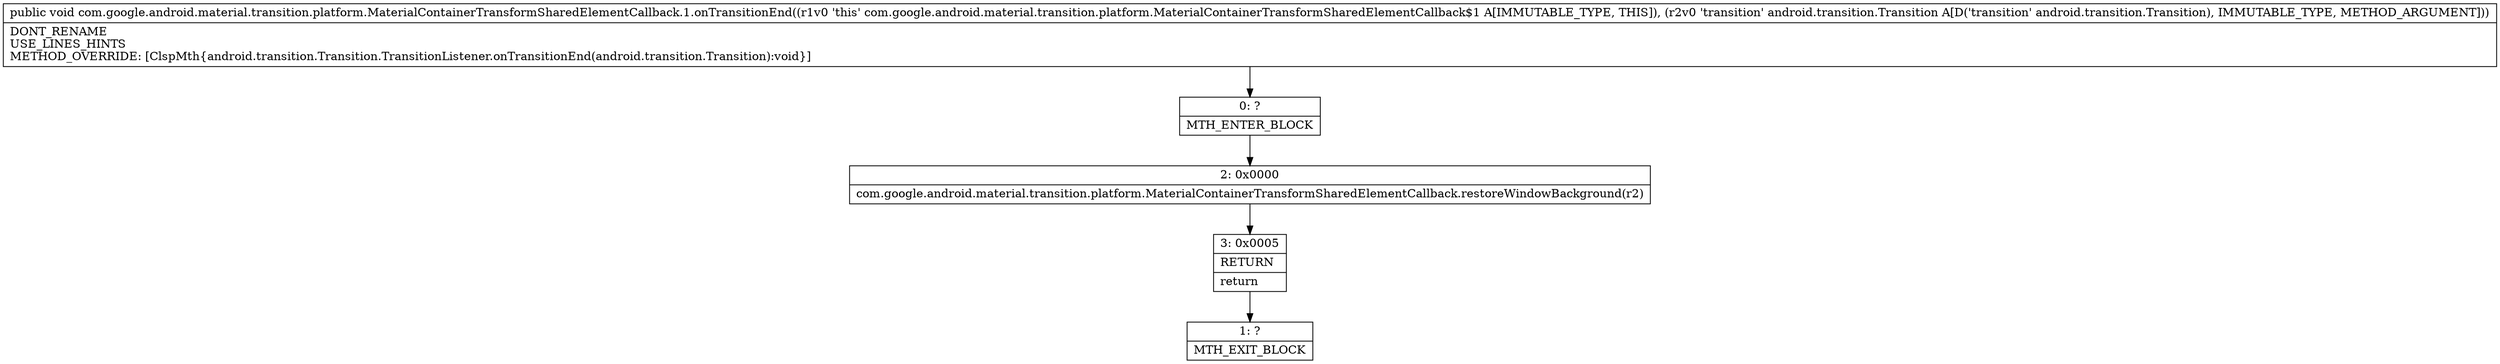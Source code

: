 digraph "CFG forcom.google.android.material.transition.platform.MaterialContainerTransformSharedElementCallback.1.onTransitionEnd(Landroid\/transition\/Transition;)V" {
Node_0 [shape=record,label="{0\:\ ?|MTH_ENTER_BLOCK\l}"];
Node_2 [shape=record,label="{2\:\ 0x0000|com.google.android.material.transition.platform.MaterialContainerTransformSharedElementCallback.restoreWindowBackground(r2)\l}"];
Node_3 [shape=record,label="{3\:\ 0x0005|RETURN\l|return\l}"];
Node_1 [shape=record,label="{1\:\ ?|MTH_EXIT_BLOCK\l}"];
MethodNode[shape=record,label="{public void com.google.android.material.transition.platform.MaterialContainerTransformSharedElementCallback.1.onTransitionEnd((r1v0 'this' com.google.android.material.transition.platform.MaterialContainerTransformSharedElementCallback$1 A[IMMUTABLE_TYPE, THIS]), (r2v0 'transition' android.transition.Transition A[D('transition' android.transition.Transition), IMMUTABLE_TYPE, METHOD_ARGUMENT]))  | DONT_RENAME\lUSE_LINES_HINTS\lMETHOD_OVERRIDE: [ClspMth\{android.transition.Transition.TransitionListener.onTransitionEnd(android.transition.Transition):void\}]\l}"];
MethodNode -> Node_0;Node_0 -> Node_2;
Node_2 -> Node_3;
Node_3 -> Node_1;
}

